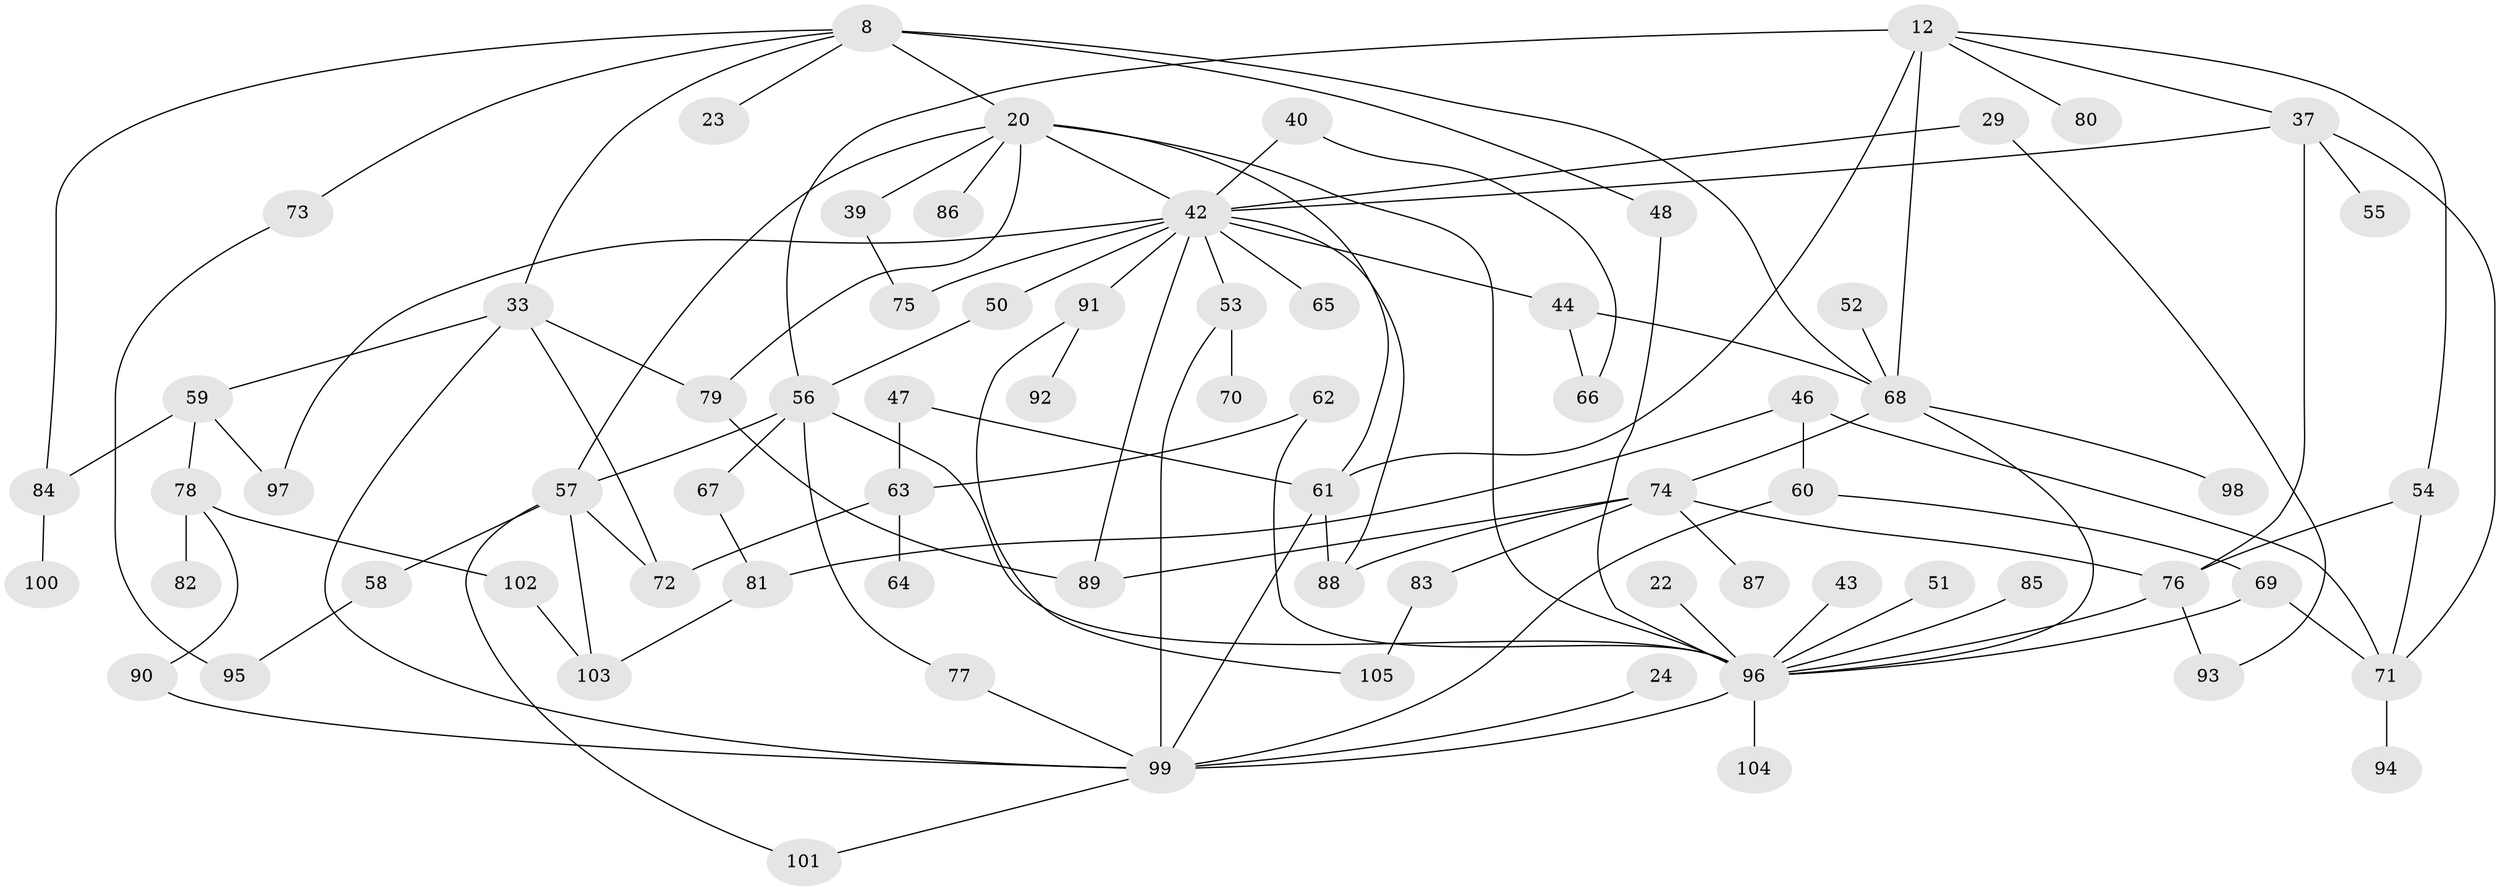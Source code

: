 // original degree distribution, {7: 0.01904761904761905, 6: 0.0380952380952381, 5: 0.06666666666666667, 8: 0.01904761904761905, 4: 0.10476190476190476, 3: 0.23809523809523808, 2: 0.3047619047619048, 1: 0.20952380952380953}
// Generated by graph-tools (version 1.1) at 2025/46/03/04/25 21:46:06]
// undirected, 73 vertices, 111 edges
graph export_dot {
graph [start="1"]
  node [color=gray90,style=filled];
  8 [super="+7"];
  12;
  20 [super="+1+2"];
  22;
  23;
  24;
  29;
  33 [super="+15"];
  37 [super="+19+26"];
  39;
  40;
  42 [super="+10+14+28"];
  43;
  44 [super="+30"];
  46;
  47;
  48;
  50;
  51;
  52;
  53 [super="+35"];
  54;
  55;
  56 [super="+5"];
  57 [super="+13+41"];
  58;
  59;
  60;
  61 [super="+45+38"];
  62;
  63;
  64;
  65;
  66;
  67;
  68 [super="+36+49"];
  69;
  70;
  71 [super="+34"];
  72;
  73;
  74 [super="+32"];
  75;
  76 [super="+27"];
  77;
  78;
  79 [super="+18"];
  80;
  81;
  82;
  83;
  84;
  85;
  86;
  87;
  88 [super="+9"];
  89;
  90;
  91;
  92;
  93;
  94;
  95;
  96 [super="+6+4+11"];
  97;
  98;
  99 [super="+17+31"];
  100;
  101;
  102;
  103;
  104;
  105;
  8 -- 48;
  8 -- 84;
  8 -- 20 [weight=2];
  8 -- 23;
  8 -- 73;
  8 -- 33;
  8 -- 68;
  12 -- 54;
  12 -- 56 [weight=2];
  12 -- 80;
  12 -- 37;
  12 -- 68;
  12 -- 61;
  20 -- 86;
  20 -- 39;
  20 -- 96 [weight=2];
  20 -- 57;
  20 -- 42 [weight=2];
  20 -- 79;
  20 -- 61;
  22 -- 96;
  24 -- 99;
  29 -- 93;
  29 -- 42;
  33 -- 79;
  33 -- 72;
  33 -- 99;
  33 -- 59;
  37 -- 55;
  37 -- 42;
  37 -- 76;
  37 -- 71;
  39 -- 75;
  40 -- 66;
  40 -- 42;
  42 -- 91;
  42 -- 97;
  42 -- 65;
  42 -- 75;
  42 -- 50;
  42 -- 88;
  42 -- 89;
  42 -- 44;
  42 -- 53;
  43 -- 96;
  44 -- 66;
  44 -- 68;
  46 -- 60;
  46 -- 81;
  46 -- 71;
  47 -- 63;
  47 -- 61;
  48 -- 96;
  50 -- 56;
  51 -- 96;
  52 -- 68;
  53 -- 70;
  53 -- 99;
  54 -- 76;
  54 -- 71;
  56 -- 67;
  56 -- 77;
  56 -- 96;
  56 -- 57;
  57 -- 58;
  57 -- 103;
  57 -- 72;
  57 -- 101;
  58 -- 95;
  59 -- 78;
  59 -- 97;
  59 -- 84;
  60 -- 69;
  60 -- 99;
  61 -- 99;
  61 -- 88;
  62 -- 63;
  62 -- 96;
  63 -- 64;
  63 -- 72;
  67 -- 81;
  68 -- 98;
  68 -- 96;
  68 -- 74;
  69 -- 71;
  69 -- 96;
  71 -- 94;
  73 -- 95;
  74 -- 83;
  74 -- 87;
  74 -- 89;
  74 -- 88;
  74 -- 76;
  76 -- 96;
  76 -- 93;
  77 -- 99;
  78 -- 82;
  78 -- 90;
  78 -- 102;
  79 -- 89;
  81 -- 103;
  83 -- 105;
  84 -- 100;
  85 -- 96;
  90 -- 99;
  91 -- 92;
  91 -- 105;
  96 -- 104;
  96 -- 99;
  99 -- 101;
  102 -- 103;
}
